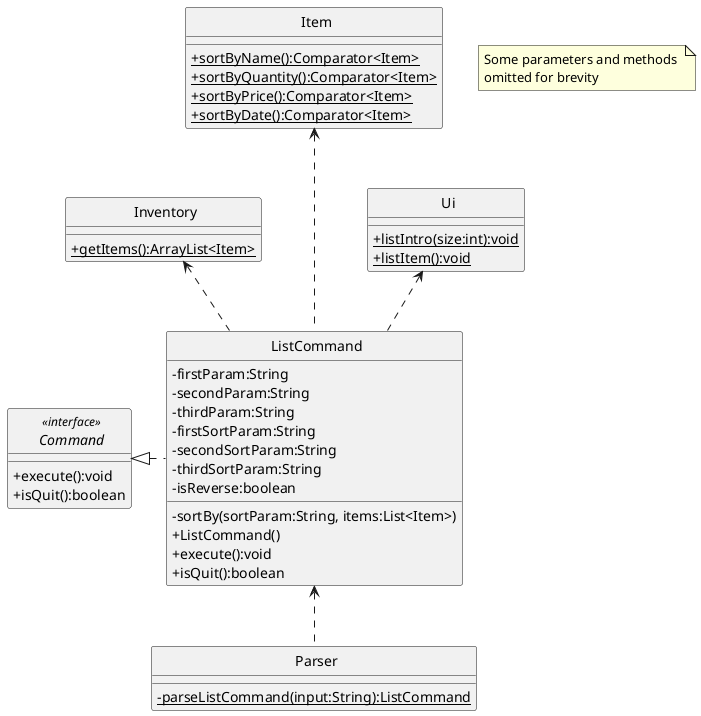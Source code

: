 @startuml
skinparam classAttributeIconSize 0
skinparam CircledCharacterFontSize 0
skinparam CircledCharacterRadius 0

abstract class Command
class Inventory
class Item
class ListCommand
class Parser
class Ui

Command <|. ListCommand
Item <... ListCommand
Ui <.. ListCommand
Inventory <.. ListCommand
ListCommand <.. Parser

interface Command <<interface>> {
    +execute():void
    +isQuit():boolean
}

class ListCommand {
    -firstParam:String
    -secondParam:String
    -thirdParam:String
    -firstSortParam:String
    -secondSortParam:String
    -thirdSortParam:String
    -isReverse:boolean
    -sortBy(sortParam:String, items:List<Item>)
    +ListCommand()
    +execute():void
    +isQuit():boolean
}

class Item {
    {static}+sortByName():Comparator<Item>
    {static}+sortByQuantity():Comparator<Item>
    {static}+sortByPrice():Comparator<Item>
    {static}+sortByDate():Comparator<Item>
}

class Inventory {
    {static}+getItems():ArrayList<Item>
}

class Ui {
    {static}+listIntro(size:int):void
    {static}+listItem():void
}

class Parser {
    {static}-parseListCommand(input:String):ListCommand
}

note "Some parameters and methods \nomitted for brevity" as n1

@enduml

@startuml
hide footbox
participant "SuperTracker" as SuperTracker <<class>> #f5e3a9
participant ":ListCommand" as ListCommand #cbf7f4
participant "Inventory" as Inventory <<class>> #d5eac2
participant "Collections" as Collections <<class>> #ffcdd6
participant "Ui" as Ui <<class>> #e5c2ea

SuperTracker -> ListCommand : execute()
activate ListCommand #cbf7f4

ListCommand -> Inventory : getItems()
activate Inventory #d5eac2

Inventory --> ListCommand : items:ArrayList<Item>
deactivate Inventory

ListCommand -> Ui : listIntro(size:int)
activate Ui #e5c2ea
Ui --> ListCommand
deactivate Ui

ListCommand -> ListCommand : sortBy(ALPHABET:String, items:ArrayList<Item>)
activate ListCommand #cbf7f4
ListCommand --> ListCommand
note right : items sorted according to alphabet
deactivate ListCommand

ListCommand -> ListCommand : sortBy(thirdSortParam:String, items:ArrayList<Item>)
activate ListCommand #cbf7f4
ListCommand --> ListCommand
note right : items sorted according to thirdSortParam
deactivate ListCommand

ListCommand -> ListCommand : sortBy(secondSortParam:String, items:ArrayList<Item>)
activate ListCommand #cbf7f4
ListCommand --> ListCommand
note right : items sorted according to secondSortParam
deactivate ListCommand

ListCommand -> ListCommand : sortBy(firstSortParam:String, items:ArrayList<Item>)
activate ListCommand #cbf7f4
ListCommand --> ListCommand
note right : items sorted according to firstSortParam
deactivate ListCommand

opt isReverse

ListCommand -> Collections : reverse(items:ArrayList<Item>)
activate Collections #ffcdd6
Collections --> ListCommand
deactivate Collections

end

loop items

ListCommand -> Ui : listItem(item:Item, index:int, firstParam:String, secondParam:String, thirdParam:String)
activate Ui #e5c2ea
Ui --> ListCommand
deactivate Ui

end

ListCommand --> SuperTracker
deactivate ListCommand
@enduml